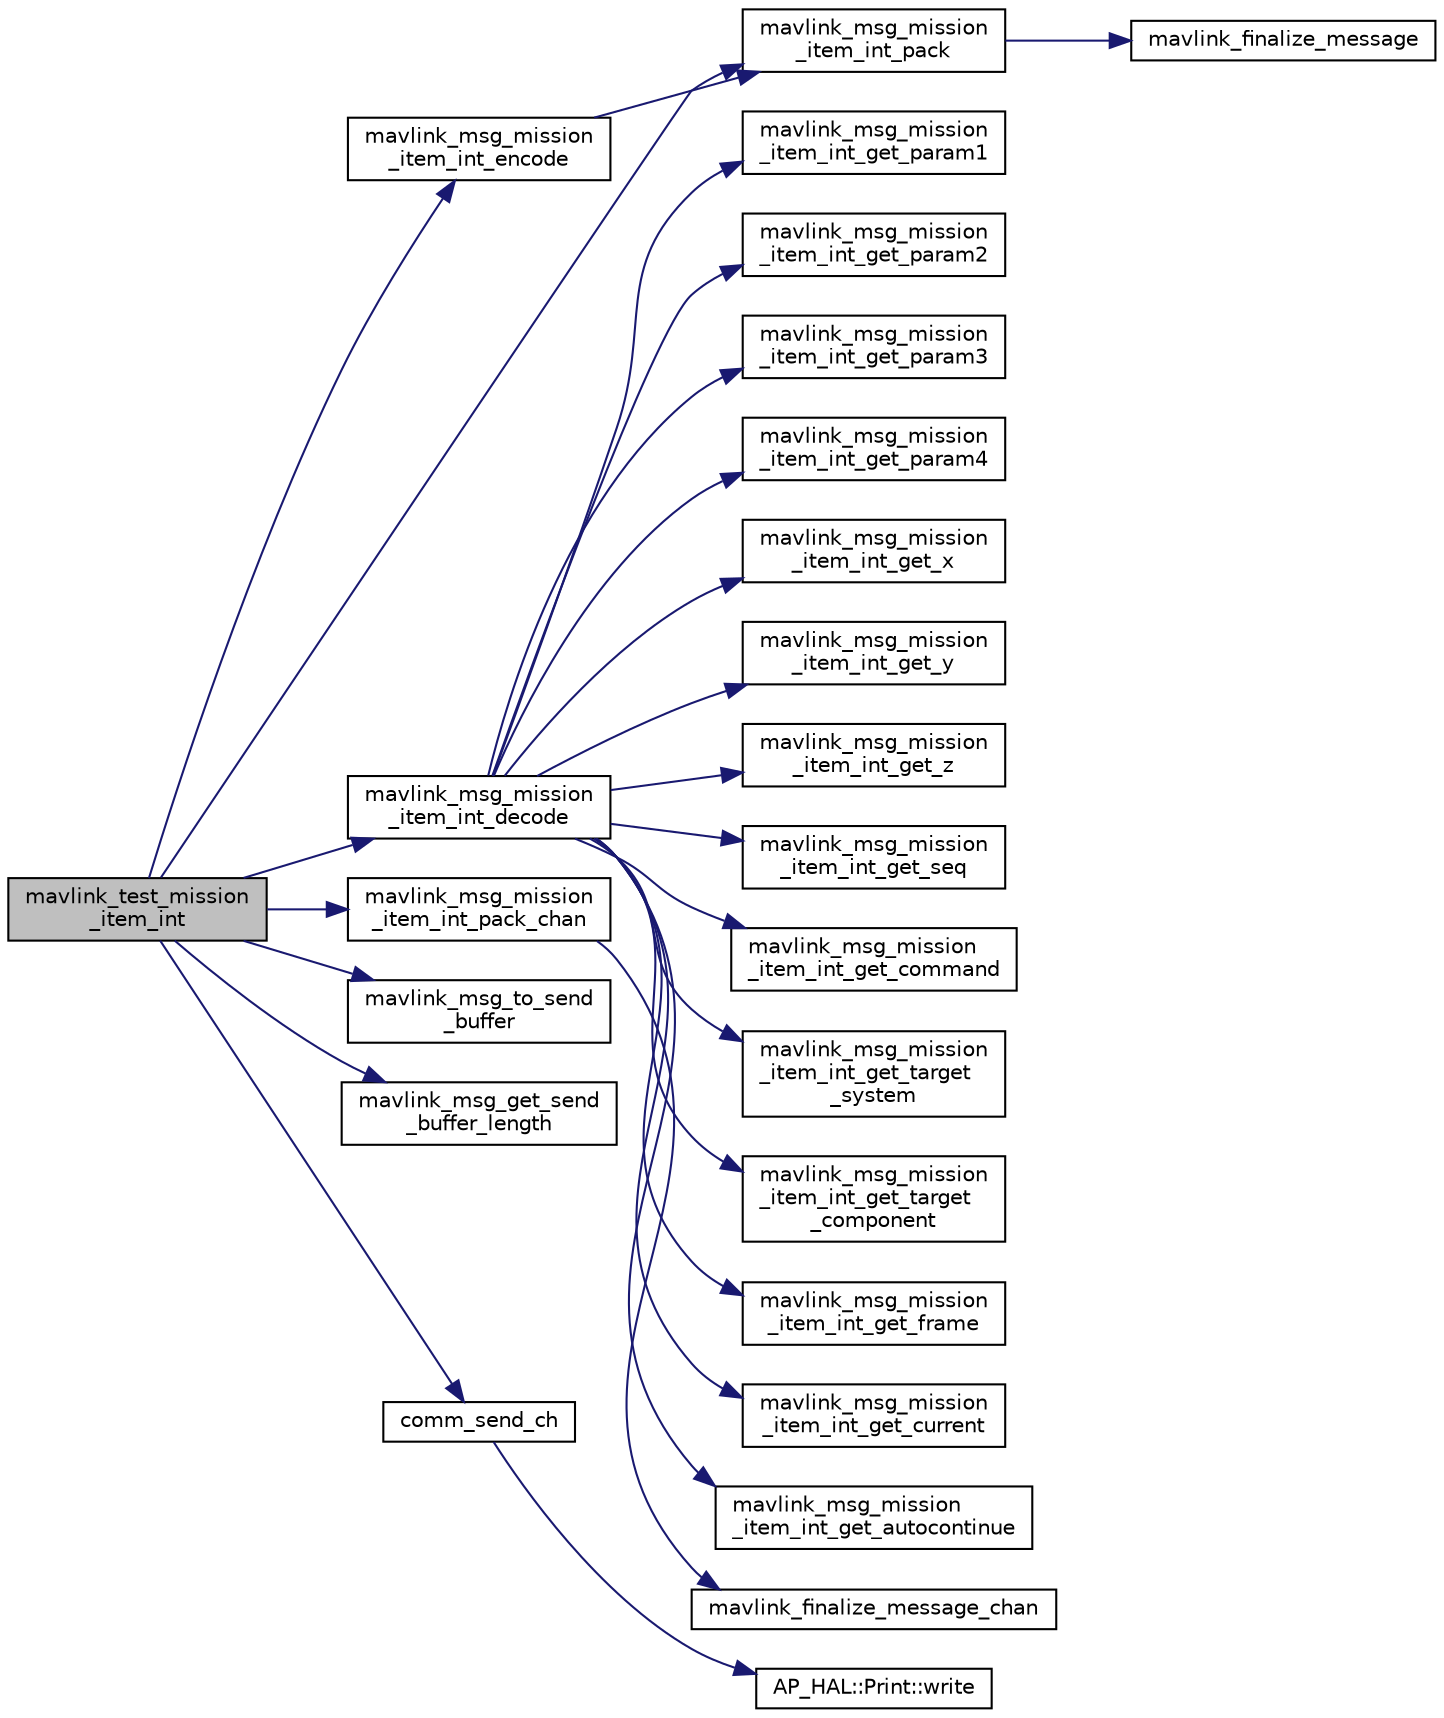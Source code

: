 digraph "mavlink_test_mission_item_int"
{
 // INTERACTIVE_SVG=YES
  edge [fontname="Helvetica",fontsize="10",labelfontname="Helvetica",labelfontsize="10"];
  node [fontname="Helvetica",fontsize="10",shape=record];
  rankdir="LR";
  Node1 [label="mavlink_test_mission\l_item_int",height=0.2,width=0.4,color="black", fillcolor="grey75", style="filled" fontcolor="black"];
  Node1 -> Node2 [color="midnightblue",fontsize="10",style="solid",fontname="Helvetica"];
  Node2 [label="mavlink_msg_mission\l_item_int_encode",height=0.2,width=0.4,color="black", fillcolor="white", style="filled",URL="$mavlink__msg__mission__item__int_8h.html#a7d6093405f54e77bc93d3cb9313d5d30",tooltip="Encode a mission_item_int struct. "];
  Node2 -> Node3 [color="midnightblue",fontsize="10",style="solid",fontname="Helvetica"];
  Node3 [label="mavlink_msg_mission\l_item_int_pack",height=0.2,width=0.4,color="black", fillcolor="white", style="filled",URL="$mavlink__msg__mission__item__int_8h.html#a6cf61ea49b974b1c4bcf39dd6b97fcd7",tooltip="Pack a mission_item_int message. "];
  Node3 -> Node4 [color="midnightblue",fontsize="10",style="solid",fontname="Helvetica"];
  Node4 [label="mavlink_finalize_message",height=0.2,width=0.4,color="black", fillcolor="white", style="filled",URL="$v0_89_2mavlink__helpers_8h.html#af3bea083c5ec83f5b6570b2bd4a817d0",tooltip="Finalize a MAVLink message with MAVLINK_COMM_0 as default channel. "];
  Node1 -> Node5 [color="midnightblue",fontsize="10",style="solid",fontname="Helvetica"];
  Node5 [label="mavlink_msg_mission\l_item_int_decode",height=0.2,width=0.4,color="black", fillcolor="white", style="filled",URL="$mavlink__msg__mission__item__int_8h.html#a8d6312ebcb689928266f68d9d7eb2129",tooltip="Decode a mission_item_int message into a struct. "];
  Node5 -> Node6 [color="midnightblue",fontsize="10",style="solid",fontname="Helvetica"];
  Node6 [label="mavlink_msg_mission\l_item_int_get_param1",height=0.2,width=0.4,color="black", fillcolor="white", style="filled",URL="$mavlink__msg__mission__item__int_8h.html#af62f0c844a03c37bfb5de127b26b6020",tooltip="Get field param1 from mission_item_int message. "];
  Node5 -> Node7 [color="midnightblue",fontsize="10",style="solid",fontname="Helvetica"];
  Node7 [label="mavlink_msg_mission\l_item_int_get_param2",height=0.2,width=0.4,color="black", fillcolor="white", style="filled",URL="$mavlink__msg__mission__item__int_8h.html#a081c5f267515649bb015a07b2d64db40",tooltip="Get field param2 from mission_item_int message. "];
  Node5 -> Node8 [color="midnightblue",fontsize="10",style="solid",fontname="Helvetica"];
  Node8 [label="mavlink_msg_mission\l_item_int_get_param3",height=0.2,width=0.4,color="black", fillcolor="white", style="filled",URL="$mavlink__msg__mission__item__int_8h.html#a3f35980013540703acad5f3ecb9b45d5",tooltip="Get field param3 from mission_item_int message. "];
  Node5 -> Node9 [color="midnightblue",fontsize="10",style="solid",fontname="Helvetica"];
  Node9 [label="mavlink_msg_mission\l_item_int_get_param4",height=0.2,width=0.4,color="black", fillcolor="white", style="filled",URL="$mavlink__msg__mission__item__int_8h.html#a6beea67771f808a0e257da79803e6aa1",tooltip="Get field param4 from mission_item_int message. "];
  Node5 -> Node10 [color="midnightblue",fontsize="10",style="solid",fontname="Helvetica"];
  Node10 [label="mavlink_msg_mission\l_item_int_get_x",height=0.2,width=0.4,color="black", fillcolor="white", style="filled",URL="$mavlink__msg__mission__item__int_8h.html#af5435ea8e9b1c4192422204d4d606de0",tooltip="Get field x from mission_item_int message. "];
  Node5 -> Node11 [color="midnightblue",fontsize="10",style="solid",fontname="Helvetica"];
  Node11 [label="mavlink_msg_mission\l_item_int_get_y",height=0.2,width=0.4,color="black", fillcolor="white", style="filled",URL="$mavlink__msg__mission__item__int_8h.html#a08c631999ca2454eb6a16d48ce09f9bb",tooltip="Get field y from mission_item_int message. "];
  Node5 -> Node12 [color="midnightblue",fontsize="10",style="solid",fontname="Helvetica"];
  Node12 [label="mavlink_msg_mission\l_item_int_get_z",height=0.2,width=0.4,color="black", fillcolor="white", style="filled",URL="$mavlink__msg__mission__item__int_8h.html#afea45e477c252f1bd8e92ea6d9daaf5f",tooltip="Get field z from mission_item_int message. "];
  Node5 -> Node13 [color="midnightblue",fontsize="10",style="solid",fontname="Helvetica"];
  Node13 [label="mavlink_msg_mission\l_item_int_get_seq",height=0.2,width=0.4,color="black", fillcolor="white", style="filled",URL="$mavlink__msg__mission__item__int_8h.html#aaaeac169ed7c8cd4c50d0b6743f2e968",tooltip="Get field seq from mission_item_int message. "];
  Node5 -> Node14 [color="midnightblue",fontsize="10",style="solid",fontname="Helvetica"];
  Node14 [label="mavlink_msg_mission\l_item_int_get_command",height=0.2,width=0.4,color="black", fillcolor="white", style="filled",URL="$mavlink__msg__mission__item__int_8h.html#a29404be46f6409bbc8f9f1725f874b4a",tooltip="Get field command from mission_item_int message. "];
  Node5 -> Node15 [color="midnightblue",fontsize="10",style="solid",fontname="Helvetica"];
  Node15 [label="mavlink_msg_mission\l_item_int_get_target\l_system",height=0.2,width=0.4,color="black", fillcolor="white", style="filled",URL="$mavlink__msg__mission__item__int_8h.html#a0108f2d98ad995481fa09388d69d799d",tooltip="Send a mission_item_int message. "];
  Node5 -> Node16 [color="midnightblue",fontsize="10",style="solid",fontname="Helvetica"];
  Node16 [label="mavlink_msg_mission\l_item_int_get_target\l_component",height=0.2,width=0.4,color="black", fillcolor="white", style="filled",URL="$mavlink__msg__mission__item__int_8h.html#abd354799b278738d8a158f1e456f1713",tooltip="Get field target_component from mission_item_int message. "];
  Node5 -> Node17 [color="midnightblue",fontsize="10",style="solid",fontname="Helvetica"];
  Node17 [label="mavlink_msg_mission\l_item_int_get_frame",height=0.2,width=0.4,color="black", fillcolor="white", style="filled",URL="$mavlink__msg__mission__item__int_8h.html#aa7098f10c4fd4700160d6117336cfdf7",tooltip="Get field frame from mission_item_int message. "];
  Node5 -> Node18 [color="midnightblue",fontsize="10",style="solid",fontname="Helvetica"];
  Node18 [label="mavlink_msg_mission\l_item_int_get_current",height=0.2,width=0.4,color="black", fillcolor="white", style="filled",URL="$mavlink__msg__mission__item__int_8h.html#a36dd6f82f9df0273ce7bbe411601340d",tooltip="Get field current from mission_item_int message. "];
  Node5 -> Node19 [color="midnightblue",fontsize="10",style="solid",fontname="Helvetica"];
  Node19 [label="mavlink_msg_mission\l_item_int_get_autocontinue",height=0.2,width=0.4,color="black", fillcolor="white", style="filled",URL="$mavlink__msg__mission__item__int_8h.html#aa995be7ad3fb28aebb3d69c37b46b36a",tooltip="Get field autocontinue from mission_item_int message. "];
  Node1 -> Node3 [color="midnightblue",fontsize="10",style="solid",fontname="Helvetica"];
  Node1 -> Node20 [color="midnightblue",fontsize="10",style="solid",fontname="Helvetica"];
  Node20 [label="mavlink_msg_mission\l_item_int_pack_chan",height=0.2,width=0.4,color="black", fillcolor="white", style="filled",URL="$mavlink__msg__mission__item__int_8h.html#a43f5e1b76e2853974048c4c44357c2e0",tooltip="Pack a mission_item_int message on a channel. "];
  Node20 -> Node21 [color="midnightblue",fontsize="10",style="solid",fontname="Helvetica"];
  Node21 [label="mavlink_finalize_message_chan",height=0.2,width=0.4,color="black", fillcolor="white", style="filled",URL="$v0_89_2mavlink__helpers_8h.html#aa66131138fc02101dcc73b4b556ab422",tooltip="Finalize a MAVLink message with channel assignment. "];
  Node1 -> Node22 [color="midnightblue",fontsize="10",style="solid",fontname="Helvetica"];
  Node22 [label="mavlink_msg_to_send\l_buffer",height=0.2,width=0.4,color="black", fillcolor="white", style="filled",URL="$v0_89_2mavlink__helpers_8h.html#afea0a9befa84822fd62c2899ea0d849e",tooltip="Pack a message to send it over a serial byte stream. "];
  Node1 -> Node23 [color="midnightblue",fontsize="10",style="solid",fontname="Helvetica"];
  Node23 [label="mavlink_msg_get_send\l_buffer_length",height=0.2,width=0.4,color="black", fillcolor="white", style="filled",URL="$v0_89_2protocol_8h.html#aa86c08f27aabb7a2e12a67f189f590c8",tooltip="Get the required buffer size for this message. "];
  Node1 -> Node24 [color="midnightblue",fontsize="10",style="solid",fontname="Helvetica"];
  Node24 [label="comm_send_ch",height=0.2,width=0.4,color="black", fillcolor="white", style="filled",URL="$GCS__MAVLink_8h.html#ab753873a1ee10adedd0ce246311468f8"];
  Node24 -> Node25 [color="midnightblue",fontsize="10",style="solid",fontname="Helvetica"];
  Node25 [label="AP_HAL::Print::write",height=0.2,width=0.4,color="black", fillcolor="white", style="filled",URL="$classAP__HAL_1_1Print.html#acc65391952a43334f8f5c9bef341f501"];
}
